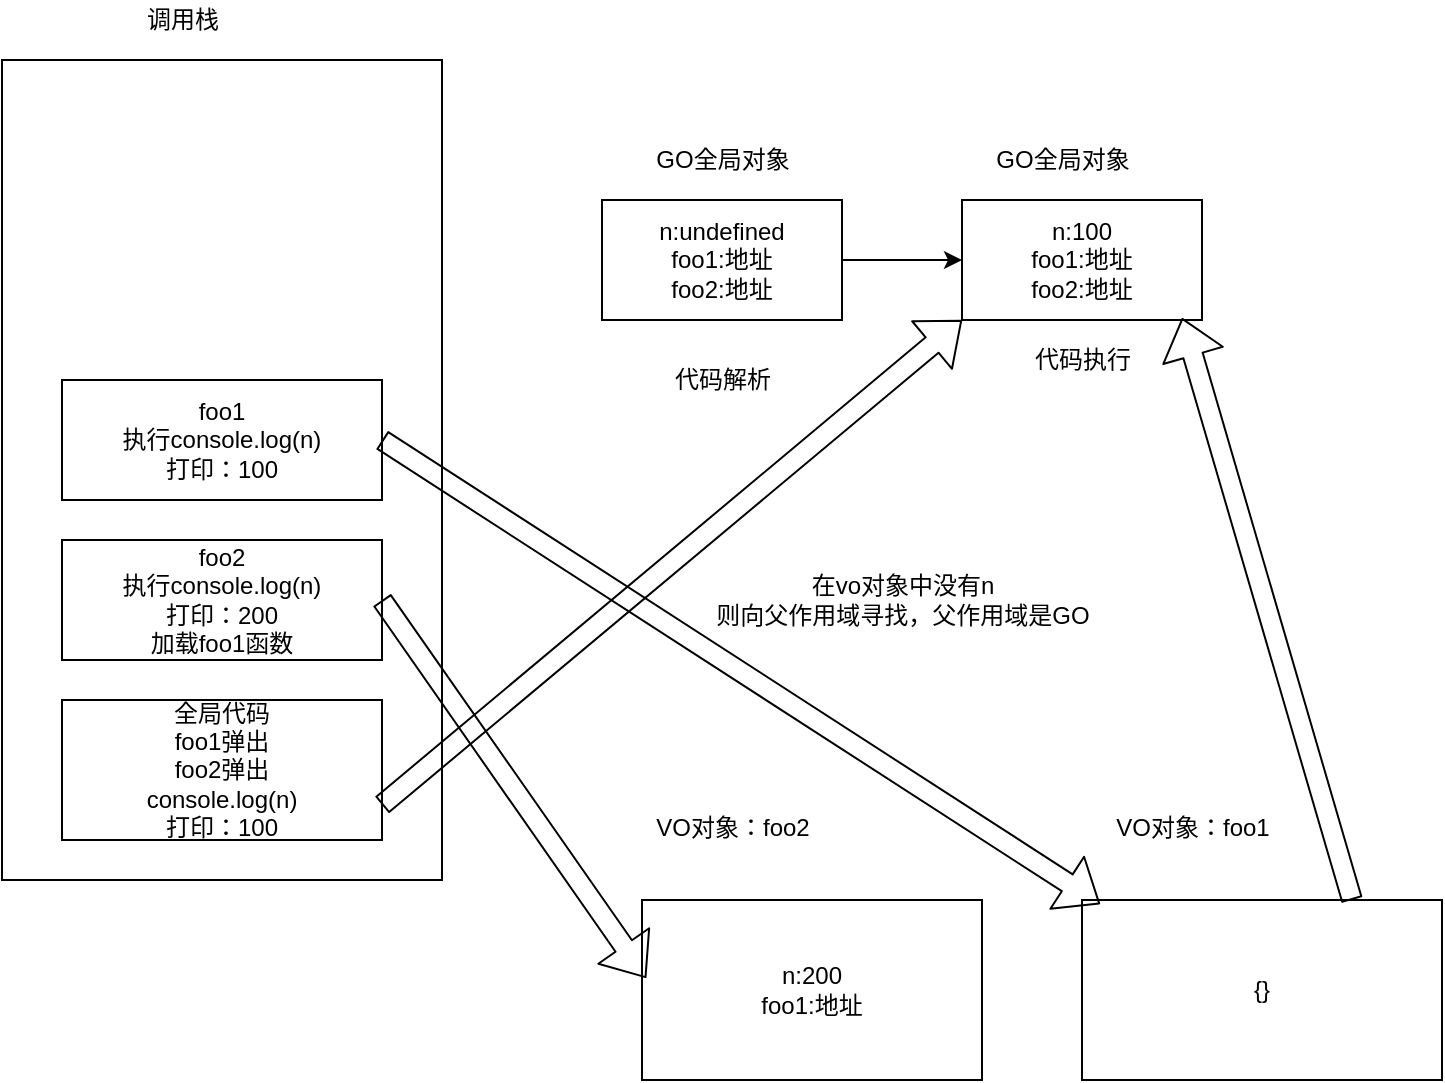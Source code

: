 <mxfile>
    <diagram id="i3PSdwbc-7dtkQ2wuf8m" name="Page-1">
        <mxGraphModel dx="768" dy="508" grid="1" gridSize="10" guides="1" tooltips="1" connect="1" arrows="1" fold="1" page="1" pageScale="1" pageWidth="1169" pageHeight="827" math="0" shadow="0">
            <root>
                <mxCell id="0"/>
                <mxCell id="1" parent="0"/>
                <mxCell id="2" value="n:undefined&lt;br&gt;foo1:地址&lt;br&gt;foo2:地址" style="rounded=0;whiteSpace=wrap;html=1;" parent="1" vertex="1">
                    <mxGeometry x="420" y="120" width="120" height="60" as="geometry"/>
                </mxCell>
                <mxCell id="3" value="GO全局对象" style="text;html=1;align=center;verticalAlign=middle;resizable=0;points=[];autosize=1;strokeColor=none;fillColor=none;" parent="1" vertex="1">
                    <mxGeometry x="440" y="90" width="80" height="20" as="geometry"/>
                </mxCell>
                <mxCell id="5" value="代码解析" style="text;html=1;align=center;verticalAlign=middle;resizable=0;points=[];autosize=1;strokeColor=none;fillColor=none;" parent="1" vertex="1">
                    <mxGeometry x="450" y="200" width="60" height="20" as="geometry"/>
                </mxCell>
                <mxCell id="7" value="" style="endArrow=classic;html=1;exitX=1;exitY=0.5;exitDx=0;exitDy=0;" parent="1" source="2" edge="1">
                    <mxGeometry width="50" height="50" relative="1" as="geometry">
                        <mxPoint x="680" y="270" as="sourcePoint"/>
                        <mxPoint x="600" y="150" as="targetPoint"/>
                    </mxGeometry>
                </mxCell>
                <mxCell id="8" value="n:100&lt;br&gt;foo1:地址&lt;br&gt;foo2:地址" style="rounded=0;whiteSpace=wrap;html=1;" parent="1" vertex="1">
                    <mxGeometry x="600" y="120" width="120" height="60" as="geometry"/>
                </mxCell>
                <mxCell id="9" value="代码执行" style="text;html=1;align=center;verticalAlign=middle;resizable=0;points=[];autosize=1;strokeColor=none;fillColor=none;" parent="1" vertex="1">
                    <mxGeometry x="630" y="190" width="60" height="20" as="geometry"/>
                </mxCell>
                <mxCell id="10" value="GO全局对象" style="text;html=1;align=center;verticalAlign=middle;resizable=0;points=[];autosize=1;strokeColor=none;fillColor=none;" parent="1" vertex="1">
                    <mxGeometry x="610" y="90" width="80" height="20" as="geometry"/>
                </mxCell>
                <mxCell id="13" value="" style="rounded=0;whiteSpace=wrap;html=1;" parent="1" vertex="1">
                    <mxGeometry x="120" y="50" width="220" height="410" as="geometry"/>
                </mxCell>
                <mxCell id="14" value="全局代码&lt;br&gt;foo1弹出&lt;br&gt;foo2弹出&lt;br&gt;console.log(n)&lt;br&gt;打印：100" style="rounded=0;whiteSpace=wrap;html=1;" parent="1" vertex="1">
                    <mxGeometry x="150" y="370" width="160" height="70" as="geometry"/>
                </mxCell>
                <mxCell id="15" value="调用栈" style="text;html=1;align=center;verticalAlign=middle;resizable=0;points=[];autosize=1;strokeColor=none;fillColor=none;" parent="1" vertex="1">
                    <mxGeometry x="185" y="20" width="50" height="20" as="geometry"/>
                </mxCell>
                <mxCell id="16" value="foo2&lt;br&gt;执行console.log(n)&lt;br&gt;打印：200&lt;br&gt;加载foo1函数&lt;br&gt;" style="rounded=0;whiteSpace=wrap;html=1;" parent="1" vertex="1">
                    <mxGeometry x="150" y="290" width="160" height="60" as="geometry"/>
                </mxCell>
                <mxCell id="17" value="n:200&lt;br&gt;foo1:地址" style="rounded=0;whiteSpace=wrap;html=1;" parent="1" vertex="1">
                    <mxGeometry x="440" y="470" width="170" height="90" as="geometry"/>
                </mxCell>
                <mxCell id="18" value="VO对象：foo2" style="text;html=1;align=center;verticalAlign=middle;resizable=0;points=[];autosize=1;strokeColor=none;fillColor=none;" parent="1" vertex="1">
                    <mxGeometry x="440" y="424" width="90" height="20" as="geometry"/>
                </mxCell>
                <mxCell id="19" value="{}" style="rounded=0;whiteSpace=wrap;html=1;" parent="1" vertex="1">
                    <mxGeometry x="660" y="470" width="180" height="90" as="geometry"/>
                </mxCell>
                <mxCell id="20" value="VO对象：foo1&lt;br&gt;" style="text;html=1;align=center;verticalAlign=middle;resizable=0;points=[];autosize=1;strokeColor=none;fillColor=none;" parent="1" vertex="1">
                    <mxGeometry x="670" y="424" width="90" height="20" as="geometry"/>
                </mxCell>
                <mxCell id="21" value="" style="shape=flexArrow;endArrow=classic;html=1;exitX=1;exitY=0.5;exitDx=0;exitDy=0;entryX=0.012;entryY=0.433;entryDx=0;entryDy=0;entryPerimeter=0;" parent="1" source="16" target="17" edge="1">
                    <mxGeometry width="50" height="50" relative="1" as="geometry">
                        <mxPoint x="370" y="340" as="sourcePoint"/>
                        <mxPoint x="420" y="290" as="targetPoint"/>
                    </mxGeometry>
                </mxCell>
                <mxCell id="23" value="foo1&lt;br&gt;执行console.log(n)&lt;br&gt;打印：100" style="rounded=0;whiteSpace=wrap;html=1;" parent="1" vertex="1">
                    <mxGeometry x="150" y="210" width="160" height="60" as="geometry"/>
                </mxCell>
                <mxCell id="26" value="" style="shape=flexArrow;endArrow=classic;html=1;entryX=0.05;entryY=0.022;entryDx=0;entryDy=0;entryPerimeter=0;exitX=1;exitY=0.5;exitDx=0;exitDy=0;" parent="1" source="23" target="19" edge="1">
                    <mxGeometry width="50" height="50" relative="1" as="geometry">
                        <mxPoint x="420" y="320" as="sourcePoint"/>
                        <mxPoint x="470" y="270" as="targetPoint"/>
                    </mxGeometry>
                </mxCell>
                <mxCell id="27" value="在vo对象中没有n&lt;br&gt;则向父作用域寻找，父作用域是GO" style="text;html=1;align=center;verticalAlign=middle;resizable=0;points=[];autosize=1;strokeColor=none;fillColor=none;" parent="1" vertex="1">
                    <mxGeometry x="470" y="305" width="200" height="30" as="geometry"/>
                </mxCell>
                <mxCell id="28" value="" style="shape=flexArrow;endArrow=classic;html=1;exitX=0.75;exitY=0;exitDx=0;exitDy=0;entryX=0.917;entryY=0.983;entryDx=0;entryDy=0;entryPerimeter=0;" parent="1" source="19" target="8" edge="1">
                    <mxGeometry width="50" height="50" relative="1" as="geometry">
                        <mxPoint x="790" y="460" as="sourcePoint"/>
                        <mxPoint x="820" y="440" as="targetPoint"/>
                    </mxGeometry>
                </mxCell>
                <mxCell id="29" value="" style="shape=flexArrow;endArrow=classic;html=1;exitX=1;exitY=0.75;exitDx=0;exitDy=0;entryX=0;entryY=1;entryDx=0;entryDy=0;" parent="1" source="14" target="8" edge="1">
                    <mxGeometry width="50" height="50" relative="1" as="geometry">
                        <mxPoint x="460" y="360" as="sourcePoint"/>
                        <mxPoint x="510" y="310" as="targetPoint"/>
                    </mxGeometry>
                </mxCell>
            </root>
        </mxGraphModel>
    </diagram>
</mxfile>